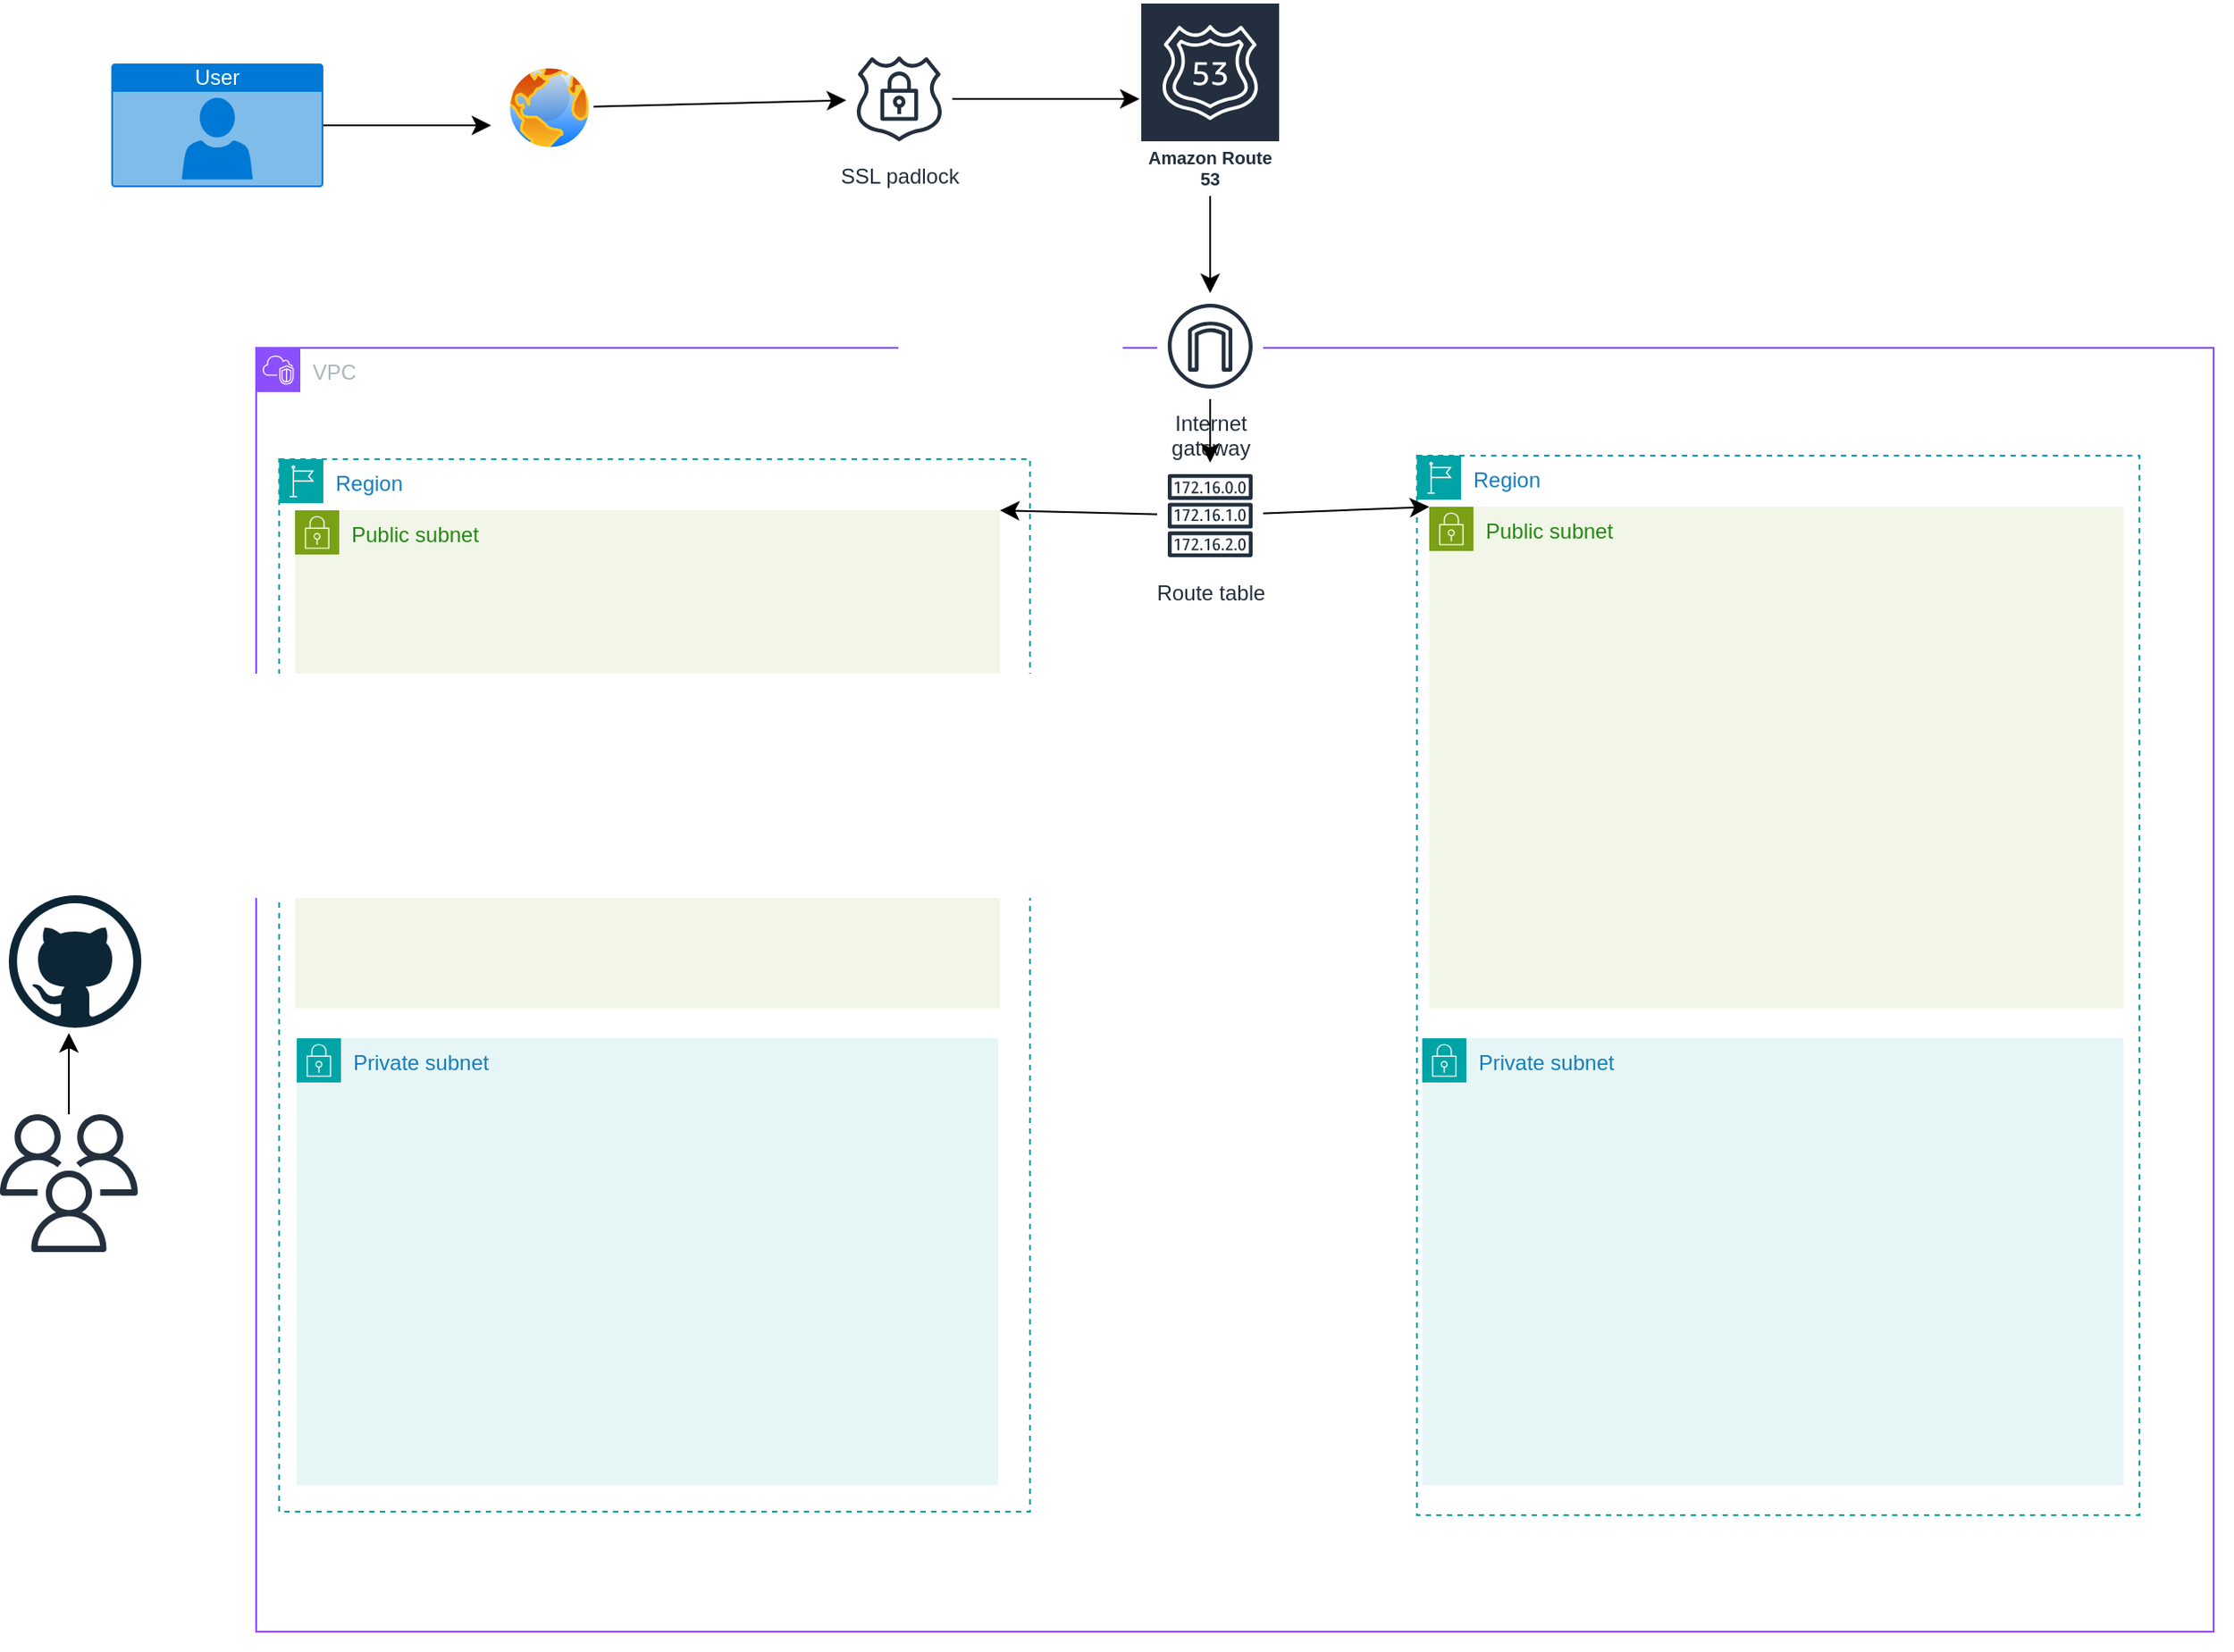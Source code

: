 <mxfile version="24.4.7" type="github">
  <diagram name="Page-1" id="x5yTo4wu3b0z9XvbvjdU">
    <mxGraphModel dx="2074" dy="1224" grid="0" gridSize="10" guides="1" tooltips="1" connect="1" arrows="1" fold="1" page="0" pageScale="1" pageWidth="850" pageHeight="1100" math="0" shadow="0">
      <root>
        <mxCell id="0" />
        <mxCell id="1" parent="0" />
        <mxCell id="3eZZdpAeBn6CK-p73UJC-1" value="VPC" style="points=[[0,0],[0.25,0],[0.5,0],[0.75,0],[1,0],[1,0.25],[1,0.5],[1,0.75],[1,1],[0.75,1],[0.5,1],[0.25,1],[0,1],[0,0.75],[0,0.5],[0,0.25]];outlineConnect=0;gradientColor=none;html=1;whiteSpace=wrap;fontSize=12;fontStyle=0;container=1;pointerEvents=0;collapsible=0;recursiveResize=0;shape=mxgraph.aws4.group;grIcon=mxgraph.aws4.group_vpc2;strokeColor=#8C4FFF;fillColor=none;verticalAlign=top;align=left;spacingLeft=30;fontColor=#AAB7B8;dashed=0;" vertex="1" parent="1">
          <mxGeometry x="-28" y="-171" width="1108" height="727" as="geometry" />
        </mxCell>
        <mxCell id="3eZZdpAeBn6CK-p73UJC-2" value="Region" style="points=[[0,0],[0.25,0],[0.5,0],[0.75,0],[1,0],[1,0.25],[1,0.5],[1,0.75],[1,1],[0.75,1],[0.5,1],[0.25,1],[0,1],[0,0.75],[0,0.5],[0,0.25]];outlineConnect=0;gradientColor=none;html=1;whiteSpace=wrap;fontSize=12;fontStyle=0;container=1;pointerEvents=0;collapsible=0;recursiveResize=0;shape=mxgraph.aws4.group;grIcon=mxgraph.aws4.group_region;strokeColor=#00A4A6;fillColor=none;verticalAlign=top;align=left;spacingLeft=30;fontColor=#147EBA;dashed=1;" vertex="1" parent="3eZZdpAeBn6CK-p73UJC-1">
          <mxGeometry x="13" y="63" width="425" height="596" as="geometry" />
        </mxCell>
        <mxCell id="3eZZdpAeBn6CK-p73UJC-7" value="Public subnet" style="points=[[0,0],[0.25,0],[0.5,0],[0.75,0],[1,0],[1,0.25],[1,0.5],[1,0.75],[1,1],[0.75,1],[0.5,1],[0.25,1],[0,1],[0,0.75],[0,0.5],[0,0.25]];outlineConnect=0;gradientColor=none;html=1;whiteSpace=wrap;fontSize=12;fontStyle=0;container=1;pointerEvents=0;collapsible=0;recursiveResize=0;shape=mxgraph.aws4.group;grIcon=mxgraph.aws4.group_security_group;grStroke=0;strokeColor=#7AA116;fillColor=#F2F6E8;verticalAlign=top;align=left;spacingLeft=30;fontColor=#248814;dashed=0;" vertex="1" parent="3eZZdpAeBn6CK-p73UJC-2">
          <mxGeometry x="9" y="29" width="399" height="282" as="geometry" />
        </mxCell>
        <mxCell id="3eZZdpAeBn6CK-p73UJC-9" value="Private subnet" style="points=[[0,0],[0.25,0],[0.5,0],[0.75,0],[1,0],[1,0.25],[1,0.5],[1,0.75],[1,1],[0.75,1],[0.5,1],[0.25,1],[0,1],[0,0.75],[0,0.5],[0,0.25]];outlineConnect=0;gradientColor=none;html=1;whiteSpace=wrap;fontSize=12;fontStyle=0;container=1;pointerEvents=0;collapsible=0;recursiveResize=0;shape=mxgraph.aws4.group;grIcon=mxgraph.aws4.group_security_group;grStroke=0;strokeColor=#00A4A6;fillColor=#E6F6F7;verticalAlign=top;align=left;spacingLeft=30;fontColor=#147EBA;dashed=0;" vertex="1" parent="3eZZdpAeBn6CK-p73UJC-2">
          <mxGeometry x="10" y="328" width="397" height="253" as="geometry" />
        </mxCell>
        <mxCell id="3eZZdpAeBn6CK-p73UJC-3" value="Region" style="points=[[0,0],[0.25,0],[0.5,0],[0.75,0],[1,0],[1,0.25],[1,0.5],[1,0.75],[1,1],[0.75,1],[0.5,1],[0.25,1],[0,1],[0,0.75],[0,0.5],[0,0.25]];outlineConnect=0;gradientColor=none;html=1;whiteSpace=wrap;fontSize=12;fontStyle=0;container=1;pointerEvents=0;collapsible=0;recursiveResize=0;shape=mxgraph.aws4.group;grIcon=mxgraph.aws4.group_region;strokeColor=#00A4A6;fillColor=none;verticalAlign=top;align=left;spacingLeft=30;fontColor=#147EBA;dashed=1;" vertex="1" parent="3eZZdpAeBn6CK-p73UJC-1">
          <mxGeometry x="657" y="61" width="409" height="600" as="geometry" />
        </mxCell>
        <mxCell id="3eZZdpAeBn6CK-p73UJC-6" value="Public subnet" style="points=[[0,0],[0.25,0],[0.5,0],[0.75,0],[1,0],[1,0.25],[1,0.5],[1,0.75],[1,1],[0.75,1],[0.5,1],[0.25,1],[0,1],[0,0.75],[0,0.5],[0,0.25]];outlineConnect=0;gradientColor=none;html=1;whiteSpace=wrap;fontSize=12;fontStyle=0;container=1;pointerEvents=0;collapsible=0;recursiveResize=0;shape=mxgraph.aws4.group;grIcon=mxgraph.aws4.group_security_group;grStroke=0;strokeColor=#7AA116;fillColor=#F2F6E8;verticalAlign=top;align=left;spacingLeft=30;fontColor=#248814;dashed=0;" vertex="1" parent="3eZZdpAeBn6CK-p73UJC-3">
          <mxGeometry x="7" y="29" width="393" height="284" as="geometry" />
        </mxCell>
        <mxCell id="3eZZdpAeBn6CK-p73UJC-10" value="Private subnet" style="points=[[0,0],[0.25,0],[0.5,0],[0.75,0],[1,0],[1,0.25],[1,0.5],[1,0.75],[1,1],[0.75,1],[0.5,1],[0.25,1],[0,1],[0,0.75],[0,0.5],[0,0.25]];outlineConnect=0;gradientColor=none;html=1;whiteSpace=wrap;fontSize=12;fontStyle=0;container=1;pointerEvents=0;collapsible=0;recursiveResize=0;shape=mxgraph.aws4.group;grIcon=mxgraph.aws4.group_security_group;grStroke=0;strokeColor=#00A4A6;fillColor=#E6F6F7;verticalAlign=top;align=left;spacingLeft=30;fontColor=#147EBA;dashed=0;" vertex="1" parent="3eZZdpAeBn6CK-p73UJC-3">
          <mxGeometry x="3" y="330" width="397" height="253" as="geometry" />
        </mxCell>
        <mxCell id="3eZZdpAeBn6CK-p73UJC-16" style="edgeStyle=none;curved=1;rounded=0;orthogonalLoop=1;jettySize=auto;html=1;fontSize=12;startSize=8;endSize=8;entryX=0;entryY=0;entryDx=0;entryDy=0;" edge="1" parent="3eZZdpAeBn6CK-p73UJC-1" source="3eZZdpAeBn6CK-p73UJC-14" target="3eZZdpAeBn6CK-p73UJC-6">
          <mxGeometry relative="1" as="geometry" />
        </mxCell>
        <mxCell id="3eZZdpAeBn6CK-p73UJC-17" style="edgeStyle=none;curved=1;rounded=0;orthogonalLoop=1;jettySize=auto;html=1;entryX=1;entryY=0;entryDx=0;entryDy=0;fontSize=12;startSize=8;endSize=8;" edge="1" parent="3eZZdpAeBn6CK-p73UJC-1" source="3eZZdpAeBn6CK-p73UJC-14" target="3eZZdpAeBn6CK-p73UJC-7">
          <mxGeometry relative="1" as="geometry" />
        </mxCell>
        <mxCell id="3eZZdpAeBn6CK-p73UJC-14" value="Route table" style="sketch=0;outlineConnect=0;fontColor=#232F3E;gradientColor=none;strokeColor=#232F3E;fillColor=#ffffff;dashed=0;verticalLabelPosition=bottom;verticalAlign=top;align=center;html=1;fontSize=12;fontStyle=0;aspect=fixed;shape=mxgraph.aws4.resourceIcon;resIcon=mxgraph.aws4.route_table;" vertex="1" parent="3eZZdpAeBn6CK-p73UJC-1">
          <mxGeometry x="510" y="65" width="60" height="60" as="geometry" />
        </mxCell>
        <mxCell id="3eZZdpAeBn6CK-p73UJC-12" value="Internet&#xa;gateway" style="sketch=0;outlineConnect=0;fontColor=#232F3E;gradientColor=none;strokeColor=#232F3E;fillColor=#ffffff;dashed=0;verticalLabelPosition=bottom;verticalAlign=top;align=center;html=1;fontSize=12;fontStyle=0;aspect=fixed;shape=mxgraph.aws4.resourceIcon;resIcon=mxgraph.aws4.internet_gateway;" vertex="1" parent="3eZZdpAeBn6CK-p73UJC-1">
          <mxGeometry x="510" y="-31" width="60" height="60" as="geometry" />
        </mxCell>
        <mxCell id="3eZZdpAeBn6CK-p73UJC-15" style="edgeStyle=none;curved=1;rounded=0;orthogonalLoop=1;jettySize=auto;html=1;fontSize=12;startSize=8;endSize=8;" edge="1" parent="3eZZdpAeBn6CK-p73UJC-1" source="3eZZdpAeBn6CK-p73UJC-12" target="3eZZdpAeBn6CK-p73UJC-14">
          <mxGeometry relative="1" as="geometry" />
        </mxCell>
        <mxCell id="3eZZdpAeBn6CK-p73UJC-4" style="edgeStyle=none;curved=1;rounded=0;orthogonalLoop=1;jettySize=auto;html=1;exitX=1;exitY=1;exitDx=0;exitDy=0;fontSize=12;startSize=8;endSize=8;" edge="1" parent="1" source="3eZZdpAeBn6CK-p73UJC-1" target="3eZZdpAeBn6CK-p73UJC-1">
          <mxGeometry relative="1" as="geometry" />
        </mxCell>
        <mxCell id="3eZZdpAeBn6CK-p73UJC-13" style="edgeStyle=none;curved=1;rounded=0;orthogonalLoop=1;jettySize=auto;html=1;fontSize=12;startSize=8;endSize=8;" edge="1" parent="1" source="3eZZdpAeBn6CK-p73UJC-11" target="3eZZdpAeBn6CK-p73UJC-12">
          <mxGeometry relative="1" as="geometry" />
        </mxCell>
        <mxCell id="3eZZdpAeBn6CK-p73UJC-11" value="Amazon Route 53" style="sketch=0;outlineConnect=0;fontColor=#232F3E;gradientColor=none;strokeColor=#ffffff;fillColor=#232F3E;dashed=0;verticalLabelPosition=middle;verticalAlign=bottom;align=center;html=1;whiteSpace=wrap;fontSize=10;fontStyle=1;spacing=3;shape=mxgraph.aws4.productIcon;prIcon=mxgraph.aws4.route_53;" vertex="1" parent="1">
          <mxGeometry x="472" y="-367" width="80" height="110" as="geometry" />
        </mxCell>
        <mxCell id="3eZZdpAeBn6CK-p73UJC-24" style="edgeStyle=none;curved=1;rounded=0;orthogonalLoop=1;jettySize=auto;html=1;fontSize=12;startSize=8;endSize=8;" edge="1" parent="1" source="3eZZdpAeBn6CK-p73UJC-18" target="3eZZdpAeBn6CK-p73UJC-11">
          <mxGeometry relative="1" as="geometry" />
        </mxCell>
        <mxCell id="3eZZdpAeBn6CK-p73UJC-18" value="SSL padlock" style="sketch=0;outlineConnect=0;fontColor=#232F3E;gradientColor=none;strokeColor=#232F3E;fillColor=#ffffff;dashed=0;verticalLabelPosition=bottom;verticalAlign=top;align=center;html=1;fontSize=12;fontStyle=0;aspect=fixed;shape=mxgraph.aws4.resourceIcon;resIcon=mxgraph.aws4.ssl_padlock;" vertex="1" parent="1">
          <mxGeometry x="306" y="-342" width="60" height="60" as="geometry" />
        </mxCell>
        <mxCell id="3eZZdpAeBn6CK-p73UJC-23" style="edgeStyle=none;curved=1;rounded=0;orthogonalLoop=1;jettySize=auto;html=1;fontSize=12;startSize=8;endSize=8;" edge="1" parent="1" source="3eZZdpAeBn6CK-p73UJC-20" target="3eZZdpAeBn6CK-p73UJC-18">
          <mxGeometry relative="1" as="geometry" />
        </mxCell>
        <mxCell id="3eZZdpAeBn6CK-p73UJC-20" value="" style="image;aspect=fixed;perimeter=ellipsePerimeter;html=1;align=center;shadow=0;dashed=0;spacingTop=3;image=img/lib/active_directory/internet_globe.svg;" vertex="1" parent="1">
          <mxGeometry x="113" y="-332" width="50" height="50" as="geometry" />
        </mxCell>
        <mxCell id="3eZZdpAeBn6CK-p73UJC-22" style="edgeStyle=none;curved=1;rounded=0;orthogonalLoop=1;jettySize=auto;html=1;fontSize=12;startSize=8;endSize=8;" edge="1" parent="1" source="3eZZdpAeBn6CK-p73UJC-21">
          <mxGeometry relative="1" as="geometry">
            <mxPoint x="105" y="-297" as="targetPoint" />
          </mxGeometry>
        </mxCell>
        <mxCell id="3eZZdpAeBn6CK-p73UJC-21" value="User" style="html=1;whiteSpace=wrap;strokeColor=none;fillColor=#0079D6;labelPosition=center;verticalLabelPosition=middle;verticalAlign=top;align=center;fontSize=12;outlineConnect=0;spacingTop=-6;fontColor=#FFFFFF;sketch=0;shape=mxgraph.sitemap.user;" vertex="1" parent="1">
          <mxGeometry x="-110" y="-332" width="120" height="70" as="geometry" />
        </mxCell>
        <mxCell id="3eZZdpAeBn6CK-p73UJC-25" value="" style="dashed=0;outlineConnect=0;html=1;align=center;labelPosition=center;verticalLabelPosition=bottom;verticalAlign=top;shape=mxgraph.weblogos.github" vertex="1" parent="1">
          <mxGeometry x="-168" y="139" width="75" height="75" as="geometry" />
        </mxCell>
        <mxCell id="3eZZdpAeBn6CK-p73UJC-27" style="edgeStyle=none;curved=1;rounded=0;orthogonalLoop=1;jettySize=auto;html=1;fontSize=12;startSize=8;endSize=8;" edge="1" parent="1" source="3eZZdpAeBn6CK-p73UJC-26">
          <mxGeometry relative="1" as="geometry">
            <mxPoint x="-134" y="217" as="targetPoint" />
          </mxGeometry>
        </mxCell>
        <mxCell id="3eZZdpAeBn6CK-p73UJC-26" value="" style="sketch=0;outlineConnect=0;fontColor=#232F3E;gradientColor=none;fillColor=#232F3D;strokeColor=none;dashed=0;verticalLabelPosition=bottom;verticalAlign=top;align=center;html=1;fontSize=12;fontStyle=0;aspect=fixed;pointerEvents=1;shape=mxgraph.aws4.users;" vertex="1" parent="1">
          <mxGeometry x="-173" y="263" width="78" height="78" as="geometry" />
        </mxCell>
      </root>
    </mxGraphModel>
  </diagram>
</mxfile>
